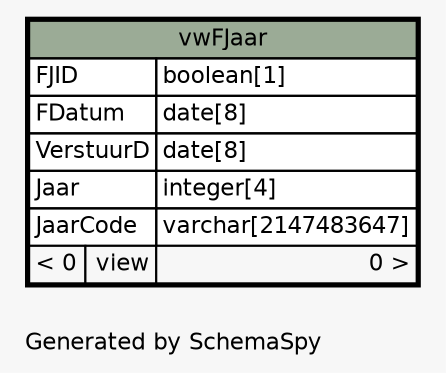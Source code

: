 // dot 2.40.1 on Linux 4.19.0-6-amd64
// SchemaSpy rev 590
digraph "oneDegreeRelationshipsDiagram" {
  graph [
    rankdir="RL"
    bgcolor="#f7f7f7"
    label="\nGenerated by SchemaSpy"
    labeljust="l"
    nodesep="0.18"
    ranksep="0.46"
    fontname="Helvetica"
    fontsize="11"
  ];
  node [
    fontname="Helvetica"
    fontsize="11"
    shape="plaintext"
  ];
  edge [
    arrowsize="0.8"
  ];
  "vwFJaar" [
    label=<
    <TABLE BORDER="2" CELLBORDER="1" CELLSPACING="0" BGCOLOR="#ffffff">
      <TR><TD COLSPAN="3" BGCOLOR="#9bab96" ALIGN="CENTER">vwFJaar</TD></TR>
      <TR><TD PORT="FJID" COLSPAN="2" ALIGN="LEFT">FJID</TD><TD PORT="FJID.type" ALIGN="LEFT">boolean[1]</TD></TR>
      <TR><TD PORT="FDatum" COLSPAN="2" ALIGN="LEFT">FDatum</TD><TD PORT="FDatum.type" ALIGN="LEFT">date[8]</TD></TR>
      <TR><TD PORT="VerstuurD" COLSPAN="2" ALIGN="LEFT">VerstuurD</TD><TD PORT="VerstuurD.type" ALIGN="LEFT">date[8]</TD></TR>
      <TR><TD PORT="Jaar" COLSPAN="2" ALIGN="LEFT">Jaar</TD><TD PORT="Jaar.type" ALIGN="LEFT">integer[4]</TD></TR>
      <TR><TD PORT="JaarCode" COLSPAN="2" ALIGN="LEFT">JaarCode</TD><TD PORT="JaarCode.type" ALIGN="LEFT">varchar[2147483647]</TD></TR>
      <TR><TD ALIGN="LEFT" BGCOLOR="#f7f7f7">&lt; 0</TD><TD ALIGN="RIGHT" BGCOLOR="#f7f7f7">view</TD><TD ALIGN="RIGHT" BGCOLOR="#f7f7f7">0 &gt;</TD></TR>
    </TABLE>>
    URL="vwFJaar.html"
    tooltip="vwFJaar"
  ];
}

